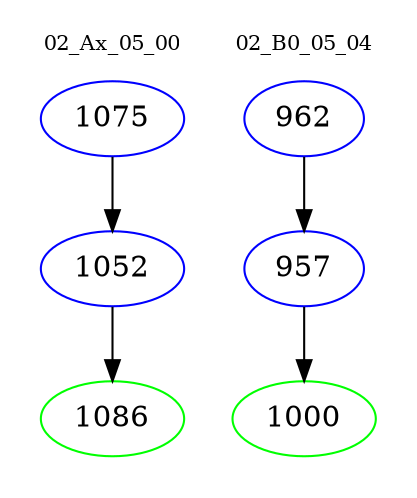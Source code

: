 digraph{
subgraph cluster_0 {
color = white
label = "02_Ax_05_00";
fontsize=10;
T0_1075 [label="1075", color="blue"]
T0_1075 -> T0_1052 [color="black"]
T0_1052 [label="1052", color="blue"]
T0_1052 -> T0_1086 [color="black"]
T0_1086 [label="1086", color="green"]
}
subgraph cluster_1 {
color = white
label = "02_B0_05_04";
fontsize=10;
T1_962 [label="962", color="blue"]
T1_962 -> T1_957 [color="black"]
T1_957 [label="957", color="blue"]
T1_957 -> T1_1000 [color="black"]
T1_1000 [label="1000", color="green"]
}
}
